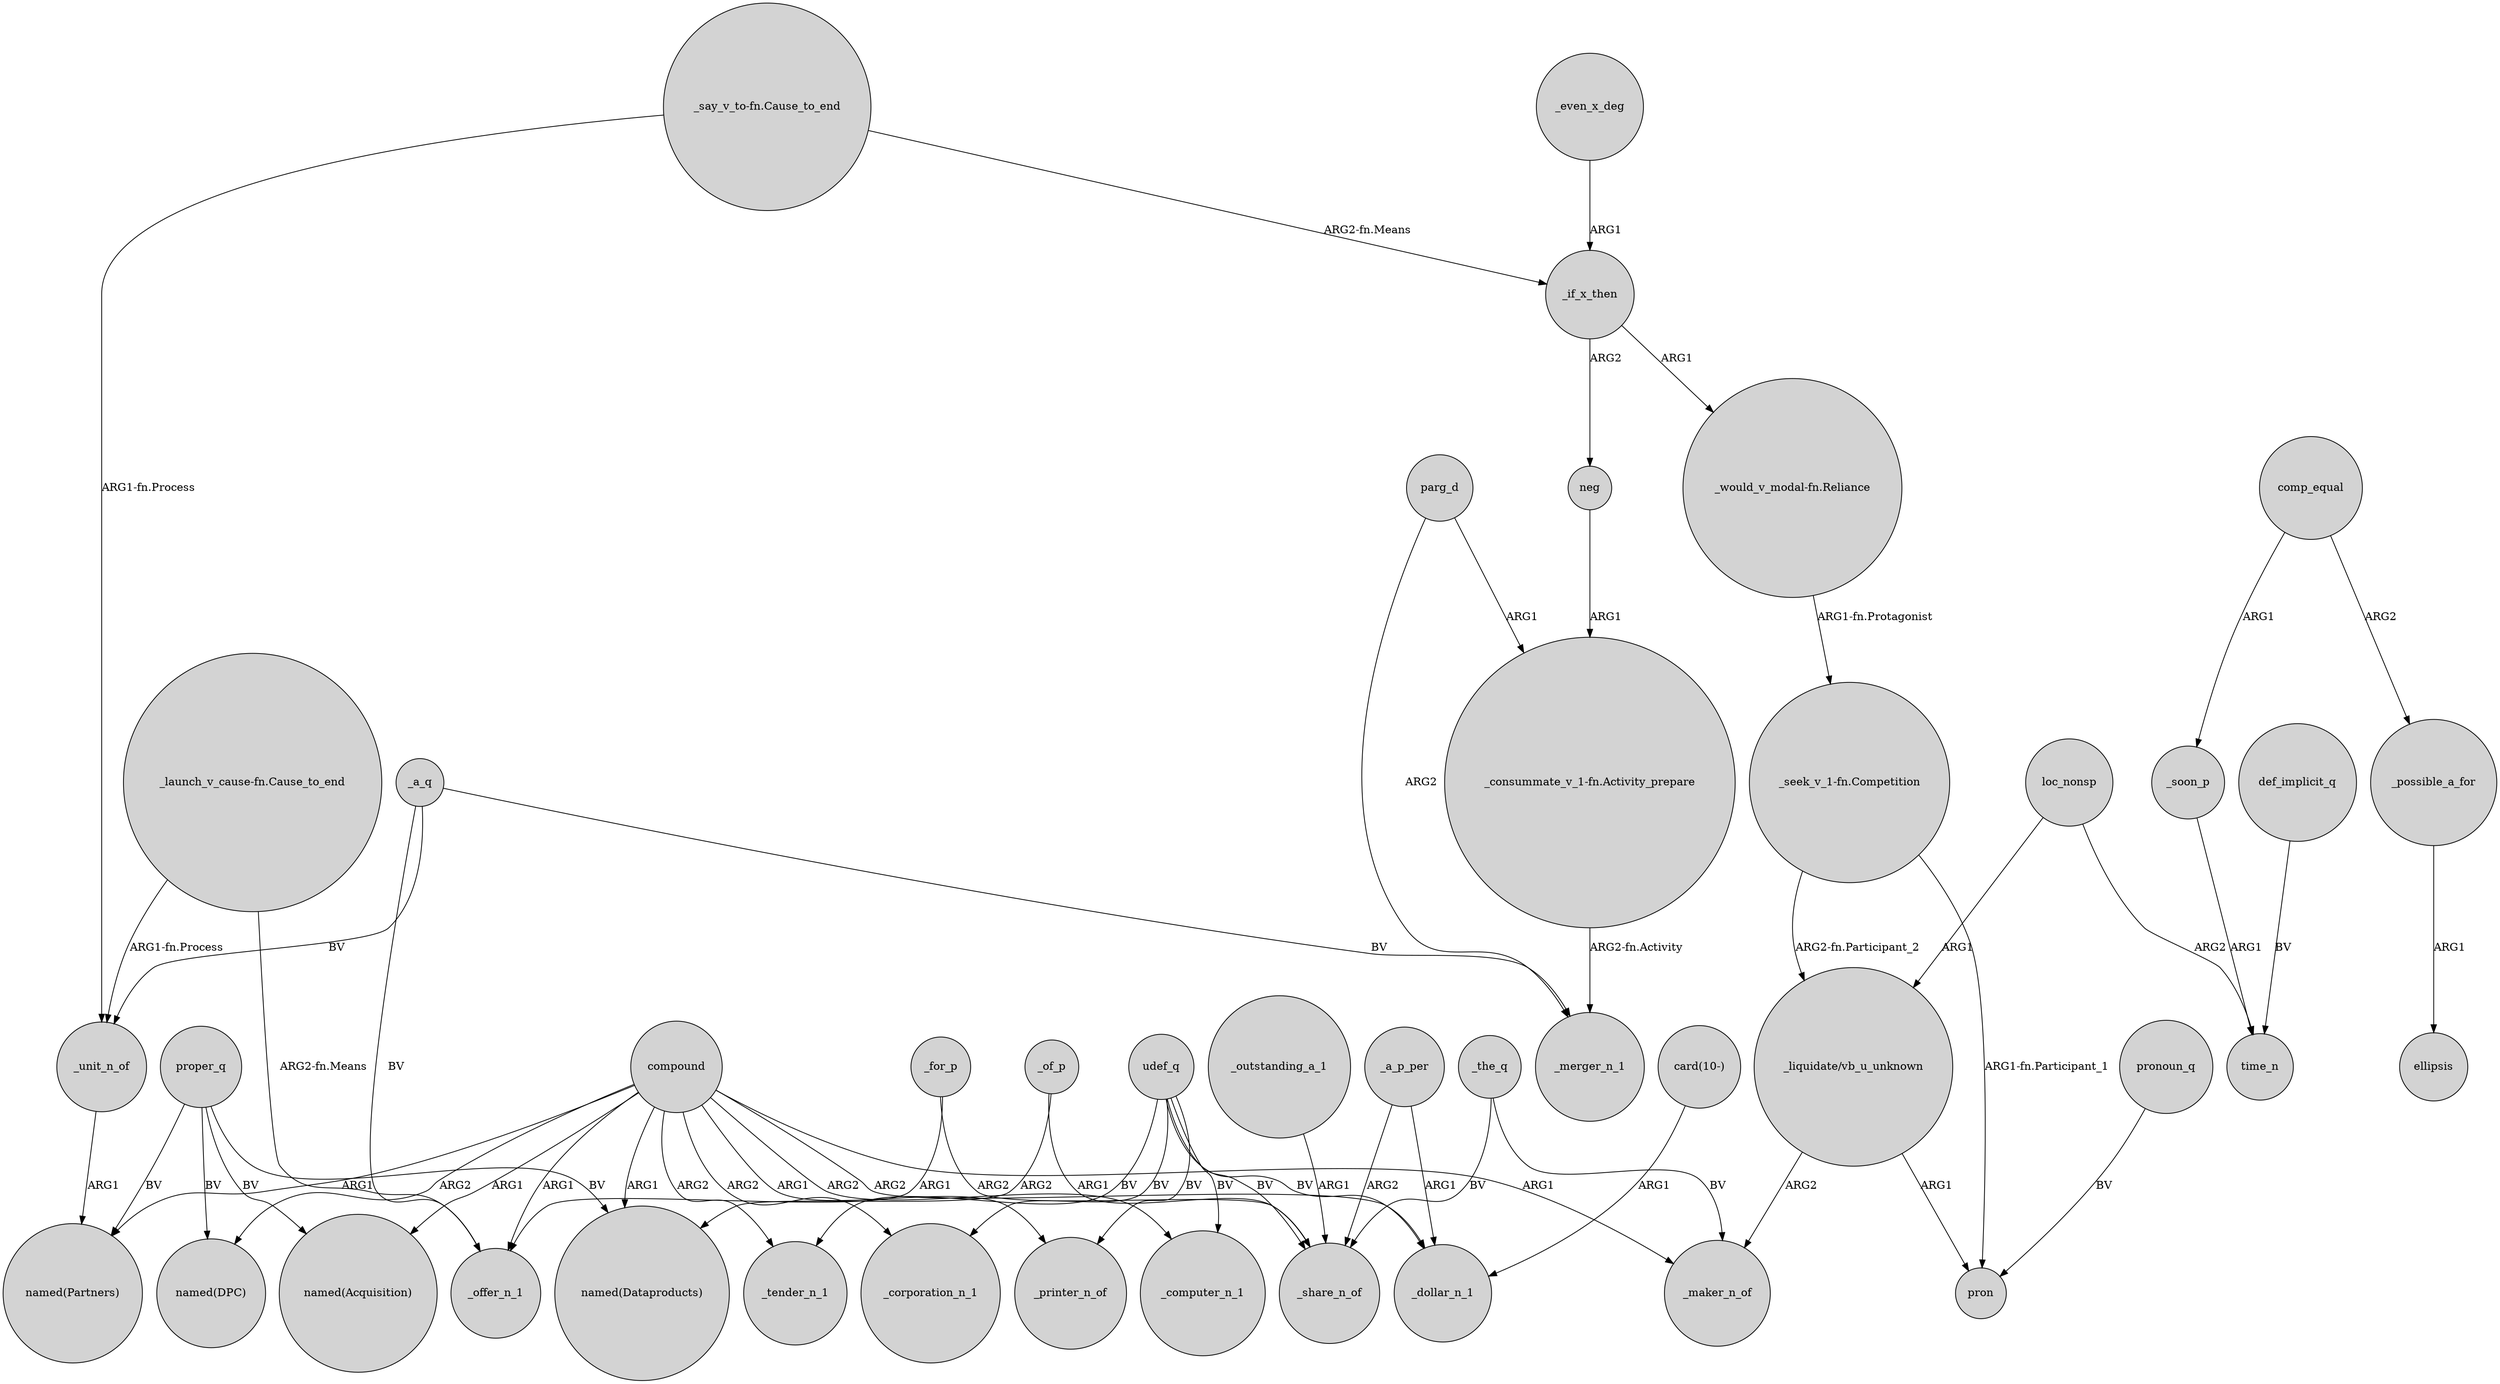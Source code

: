 digraph {
	node [shape=circle style=filled]
	_if_x_then -> neg [label=ARG2]
	"_say_v_to-fn.Cause_to_end" -> _unit_n_of [label="ARG1-fn.Process"]
	"_launch_v_cause-fn.Cause_to_end" -> _unit_n_of [label="ARG1-fn.Process"]
	_of_p -> _share_n_of [label=ARG1]
	neg -> "_consummate_v_1-fn.Activity_prepare" [label=ARG1]
	"_say_v_to-fn.Cause_to_end" -> _if_x_then [label="ARG2-fn.Means"]
	_for_p -> _offer_n_1 [label=ARG1]
	_for_p -> _share_n_of [label=ARG2]
	parg_d -> "_consummate_v_1-fn.Activity_prepare" [label=ARG1]
	"card(10-)" -> _dollar_n_1 [label=ARG1]
	_the_q -> _share_n_of [label=BV]
	compound -> _computer_n_1 [label=ARG2]
	_a_q -> _merger_n_1 [label=BV]
	comp_equal -> _soon_p [label=ARG1]
	_even_x_deg -> _if_x_then [label=ARG1]
	compound -> _dollar_n_1 [label=ARG2]
	"_launch_v_cause-fn.Cause_to_end" -> _offer_n_1 [label="ARG2-fn.Means"]
	proper_q -> "named(Partners)" [label=BV]
	compound -> "named(Dataproducts)" [label=ARG1]
	"_consummate_v_1-fn.Activity_prepare" -> _merger_n_1 [label="ARG2-fn.Activity"]
	compound -> _offer_n_1 [label=ARG1]
	compound -> "named(DPC)" [label=ARG2]
	_of_p -> "named(Dataproducts)" [label=ARG2]
	_outstanding_a_1 -> _share_n_of [label=ARG1]
	pronoun_q -> pron [label=BV]
	_unit_n_of -> "named(Partners)" [label=ARG1]
	_soon_p -> time_n [label=ARG1]
	proper_q -> "named(DPC)" [label=BV]
	"_seek_v_1-fn.Competition" -> pron [label="ARG1-fn.Participant_1"]
	udef_q -> _tender_n_1 [label=BV]
	loc_nonsp -> "_liquidate/vb_u_unknown" [label=ARG1]
	"_liquidate/vb_u_unknown" -> pron [label=ARG1]
	_a_p_per -> _share_n_of [label=ARG2]
	compound -> _tender_n_1 [label=ARG2]
	_possible_a_for -> ellipsis [label=ARG1]
	udef_q -> _share_n_of [label=BV]
	_if_x_then -> "_would_v_modal-fn.Reliance" [label=ARG1]
	udef_q -> _computer_n_1 [label=BV]
	udef_q -> _dollar_n_1 [label=BV]
	compound -> "named(Acquisition)" [label=ARG1]
	"_seek_v_1-fn.Competition" -> "_liquidate/vb_u_unknown" [label="ARG2-fn.Participant_2"]
	"_liquidate/vb_u_unknown" -> _maker_n_of [label=ARG2]
	_a_p_per -> _dollar_n_1 [label=ARG1]
	comp_equal -> _possible_a_for [label=ARG2]
	compound -> _corporation_n_1 [label=ARG2]
	compound -> _maker_n_of [label=ARG1]
	proper_q -> "named(Acquisition)" [label=BV]
	udef_q -> _corporation_n_1 [label=BV]
	parg_d -> _merger_n_1 [label=ARG2]
	udef_q -> _printer_n_of [label=BV]
	_a_q -> _offer_n_1 [label=BV]
	_the_q -> _maker_n_of [label=BV]
	loc_nonsp -> time_n [label=ARG2]
	proper_q -> "named(Dataproducts)" [label=BV]
	compound -> "named(Partners)" [label=ARG1]
	_a_q -> _unit_n_of [label=BV]
	"_would_v_modal-fn.Reliance" -> "_seek_v_1-fn.Competition" [label="ARG1-fn.Protagonist"]
	def_implicit_q -> time_n [label=BV]
	compound -> _printer_n_of [label=ARG1]
}
